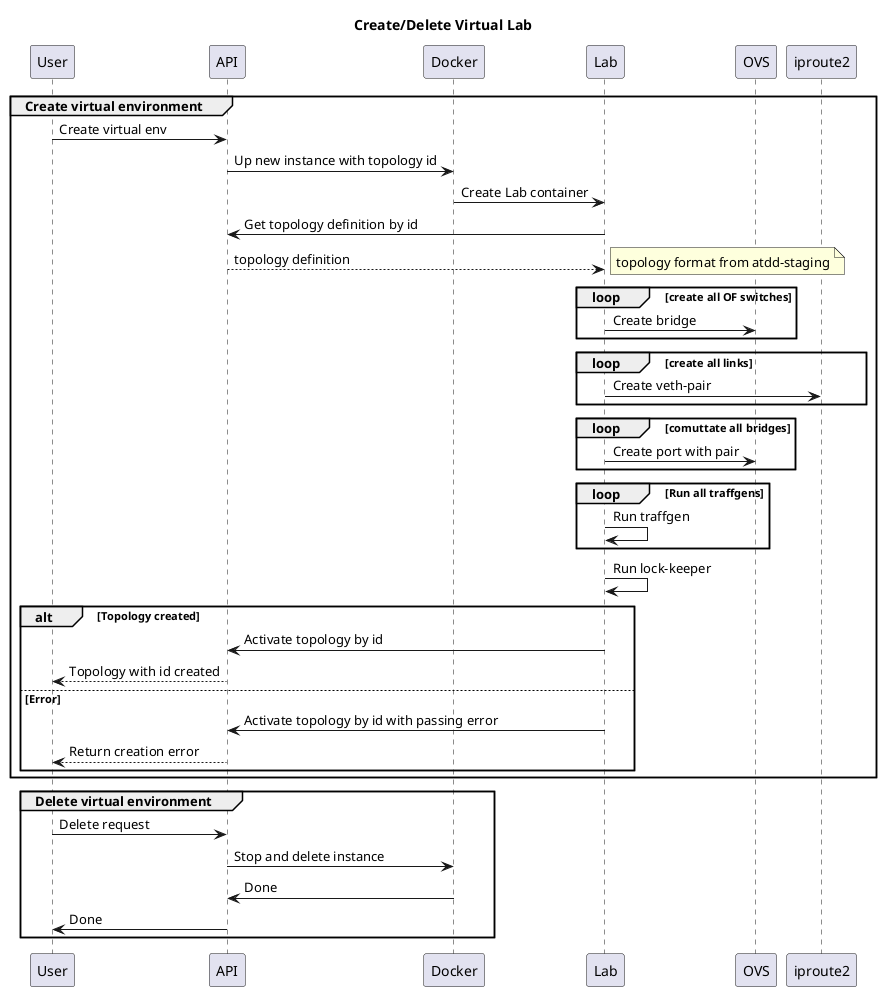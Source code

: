 @startuml

title Create/Delete Virtual Lab

group Create virtual environment
    User -> API: Create virtual env
    API -> Docker: Up new instance with topology id
    Docker -> Lab: Create Lab container
    Lab -> API: Get topology definition by id
    API --> Lab: topology definition
    note right: topology format from atdd-staging

    loop create all OF switches
        Lab -> OVS: Create bridge
    end
    loop create all links
        Lab -> iproute2: Create veth-pair
    end
    loop comuttate all bridges
        Lab -> OVS : Create port with pair
    end

    loop Run all traffgens
        Lab -> Lab : Run traffgen
    end

    Lab -> Lab : Run lock-keeper

    alt Topology created
        Lab -> API: Activate topology by id
        API --> User: Topology with id created
    else Error
        Lab -> API: Activate topology by id with passing error
        API --> User: Return creation error
    end
end

group Delete virtual environment
    User -> API: Delete request
    API -> Docker: Stop and delete instance
    Docker -> API: Done
    API -> User: Done
end
@enduml